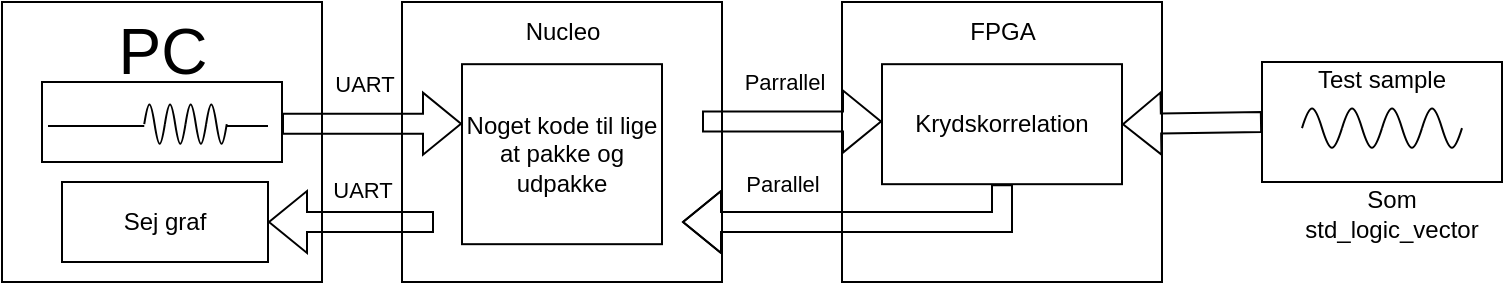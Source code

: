 <mxfile version="25.0.1" pages="3">
  <diagram name="Page-1" id="CdusI58mAxjN6f_pgZa9">
    <mxGraphModel dx="819" dy="538" grid="1" gridSize="10" guides="1" tooltips="1" connect="1" arrows="1" fold="1" page="1" pageScale="1" pageWidth="850" pageHeight="1100" math="0" shadow="0">
      <root>
        <mxCell id="0" />
        <mxCell id="1" parent="0" />
        <mxCell id="ZNtZd5RjxQq9t6S8rGK3-1" value="" style="rounded=0;whiteSpace=wrap;html=1;" vertex="1" parent="1">
          <mxGeometry x="360" y="140" width="160" height="140" as="geometry" />
        </mxCell>
        <mxCell id="ZNtZd5RjxQq9t6S8rGK3-2" value="" style="rounded=0;whiteSpace=wrap;html=1;" vertex="1" parent="1">
          <mxGeometry x="560" y="140" width="160" height="140" as="geometry" />
        </mxCell>
        <mxCell id="ZNtZd5RjxQq9t6S8rGK3-4" value="&lt;font style=&quot;font-size: 32px;&quot;&gt;PC&lt;/font&gt;" style="text;html=1;align=center;verticalAlign=middle;resizable=0;points=[];autosize=1;strokeColor=none;fillColor=none;" vertex="1" parent="1">
          <mxGeometry x="405" y="140" width="70" height="50" as="geometry" />
        </mxCell>
        <mxCell id="ZNtZd5RjxQq9t6S8rGK3-5" value="&lt;div&gt;Nucleo&lt;/div&gt;" style="text;html=1;align=center;verticalAlign=middle;resizable=0;points=[];autosize=1;strokeColor=none;fillColor=none;" vertex="1" parent="1">
          <mxGeometry x="610" y="140" width="60" height="30" as="geometry" />
        </mxCell>
        <mxCell id="ZNtZd5RjxQq9t6S8rGK3-7" value="" style="rounded=0;whiteSpace=wrap;html=1;" vertex="1" parent="1">
          <mxGeometry x="780" y="140" width="160" height="140" as="geometry" />
        </mxCell>
        <mxCell id="ZNtZd5RjxQq9t6S8rGK3-6" value="FPGA" style="text;html=1;align=center;verticalAlign=middle;resizable=0;points=[];autosize=1;strokeColor=none;fillColor=none;" vertex="1" parent="1">
          <mxGeometry x="830" y="140" width="60" height="30" as="geometry" />
        </mxCell>
        <mxCell id="ZNtZd5RjxQq9t6S8rGK3-8" value="&lt;div&gt;Test sample&lt;/div&gt;&lt;div&gt;&lt;br&gt;&lt;/div&gt;&lt;div&gt;&lt;br&gt;&lt;/div&gt;&lt;div&gt;&lt;br&gt;&lt;/div&gt;" style="rounded=0;whiteSpace=wrap;html=1;" vertex="1" parent="1">
          <mxGeometry x="990" y="170" width="120" height="60" as="geometry" />
        </mxCell>
        <mxCell id="ZNtZd5RjxQq9t6S8rGK3-14" value="" style="group" vertex="1" connectable="0" parent="1">
          <mxGeometry x="1010" y="190" width="80" height="26.18" as="geometry" />
        </mxCell>
        <mxCell id="ZNtZd5RjxQq9t6S8rGK3-9" value="" style="pointerEvents=1;verticalLabelPosition=bottom;shadow=0;dashed=0;align=center;html=1;verticalAlign=top;shape=mxgraph.electrical.waveforms.sine_wave;" vertex="1" parent="ZNtZd5RjxQq9t6S8rGK3-14">
          <mxGeometry width="20" height="26.18" as="geometry" />
        </mxCell>
        <mxCell id="ZNtZd5RjxQq9t6S8rGK3-11" value="" style="pointerEvents=1;verticalLabelPosition=bottom;shadow=0;dashed=0;align=center;html=1;verticalAlign=top;shape=mxgraph.electrical.waveforms.sine_wave;" vertex="1" parent="ZNtZd5RjxQq9t6S8rGK3-14">
          <mxGeometry x="20" width="20" height="26.18" as="geometry" />
        </mxCell>
        <mxCell id="ZNtZd5RjxQq9t6S8rGK3-12" value="" style="pointerEvents=1;verticalLabelPosition=bottom;shadow=0;dashed=0;align=center;html=1;verticalAlign=top;shape=mxgraph.electrical.waveforms.sine_wave;" vertex="1" parent="ZNtZd5RjxQq9t6S8rGK3-14">
          <mxGeometry x="40" width="20" height="26.18" as="geometry" />
        </mxCell>
        <mxCell id="ZNtZd5RjxQq9t6S8rGK3-13" value="" style="pointerEvents=1;verticalLabelPosition=bottom;shadow=0;dashed=0;align=center;html=1;verticalAlign=top;shape=mxgraph.electrical.waveforms.sine_wave;" vertex="1" parent="ZNtZd5RjxQq9t6S8rGK3-14">
          <mxGeometry x="60" width="20" height="26.18" as="geometry" />
        </mxCell>
        <mxCell id="ZNtZd5RjxQq9t6S8rGK3-15" value="" style="rounded=0;whiteSpace=wrap;html=1;" vertex="1" parent="1">
          <mxGeometry x="380" y="180" width="120" height="40" as="geometry" />
        </mxCell>
        <mxCell id="ZNtZd5RjxQq9t6S8rGK3-23" value="" style="group" vertex="1" connectable="0" parent="1">
          <mxGeometry x="383" y="188" width="110" height="26.18" as="geometry" />
        </mxCell>
        <mxCell id="ZNtZd5RjxQq9t6S8rGK3-16" value="" style="group" vertex="1" connectable="0" parent="ZNtZd5RjxQq9t6S8rGK3-23">
          <mxGeometry x="48.125" width="41.25" height="26.18" as="geometry" />
        </mxCell>
        <mxCell id="ZNtZd5RjxQq9t6S8rGK3-17" value="" style="pointerEvents=1;verticalLabelPosition=bottom;shadow=0;dashed=0;align=center;html=1;verticalAlign=top;shape=mxgraph.electrical.waveforms.sine_wave;" vertex="1" parent="ZNtZd5RjxQq9t6S8rGK3-16">
          <mxGeometry width="10.312" height="26.18" as="geometry" />
        </mxCell>
        <mxCell id="ZNtZd5RjxQq9t6S8rGK3-18" value="" style="pointerEvents=1;verticalLabelPosition=bottom;shadow=0;dashed=0;align=center;html=1;verticalAlign=top;shape=mxgraph.electrical.waveforms.sine_wave;" vertex="1" parent="ZNtZd5RjxQq9t6S8rGK3-16">
          <mxGeometry x="10.312" width="10.312" height="26.18" as="geometry" />
        </mxCell>
        <mxCell id="ZNtZd5RjxQq9t6S8rGK3-19" value="" style="pointerEvents=1;verticalLabelPosition=bottom;shadow=0;dashed=0;align=center;html=1;verticalAlign=top;shape=mxgraph.electrical.waveforms.sine_wave;" vertex="1" parent="ZNtZd5RjxQq9t6S8rGK3-16">
          <mxGeometry x="20.625" width="10.312" height="26.18" as="geometry" />
        </mxCell>
        <mxCell id="ZNtZd5RjxQq9t6S8rGK3-20" value="" style="pointerEvents=1;verticalLabelPosition=bottom;shadow=0;dashed=0;align=center;html=1;verticalAlign=top;shape=mxgraph.electrical.waveforms.sine_wave;" vertex="1" parent="ZNtZd5RjxQq9t6S8rGK3-16">
          <mxGeometry x="30.938" width="10.312" height="26.18" as="geometry" />
        </mxCell>
        <mxCell id="ZNtZd5RjxQq9t6S8rGK3-21" value="" style="endArrow=none;html=1;rounded=0;" edge="1" parent="ZNtZd5RjxQq9t6S8rGK3-23">
          <mxGeometry width="50" height="50" relative="1" as="geometry">
            <mxPoint y="14.0" as="sourcePoint" />
            <mxPoint x="48.125" y="14.0" as="targetPoint" />
          </mxGeometry>
        </mxCell>
        <mxCell id="ZNtZd5RjxQq9t6S8rGK3-22" value="" style="endArrow=none;html=1;rounded=0;" edge="1" parent="ZNtZd5RjxQq9t6S8rGK3-23">
          <mxGeometry width="50" height="50" relative="1" as="geometry">
            <mxPoint x="89.375" y="14.0" as="sourcePoint" />
            <mxPoint x="110" y="14.0" as="targetPoint" />
          </mxGeometry>
        </mxCell>
        <mxCell id="ZNtZd5RjxQq9t6S8rGK3-24" value="" style="shape=flexArrow;endArrow=classic;html=1;rounded=0;" edge="1" parent="1">
          <mxGeometry width="50" height="50" relative="1" as="geometry">
            <mxPoint x="500" y="200.85" as="sourcePoint" />
            <mxPoint x="590" y="200.85" as="targetPoint" />
          </mxGeometry>
        </mxCell>
        <mxCell id="ZNtZd5RjxQq9t6S8rGK3-26" value="UART" style="edgeLabel;html=1;align=center;verticalAlign=middle;resizable=0;points=[];" vertex="1" connectable="0" parent="ZNtZd5RjxQq9t6S8rGK3-24">
          <mxGeometry x="-0.305" y="2" relative="1" as="geometry">
            <mxPoint x="9" y="-18" as="offset" />
          </mxGeometry>
        </mxCell>
        <mxCell id="ZNtZd5RjxQq9t6S8rGK3-27" value="" style="shape=flexArrow;endArrow=classic;html=1;rounded=0;" edge="1" parent="1">
          <mxGeometry width="50" height="50" relative="1" as="geometry">
            <mxPoint x="710" y="199.76" as="sourcePoint" />
            <mxPoint x="800" y="199.76" as="targetPoint" />
          </mxGeometry>
        </mxCell>
        <mxCell id="ZNtZd5RjxQq9t6S8rGK3-28" value="Parrallel" style="edgeLabel;html=1;align=center;verticalAlign=middle;resizable=0;points=[];" vertex="1" connectable="0" parent="ZNtZd5RjxQq9t6S8rGK3-27">
          <mxGeometry x="-0.305" y="2" relative="1" as="geometry">
            <mxPoint x="9" y="-18" as="offset" />
          </mxGeometry>
        </mxCell>
        <mxCell id="ZNtZd5RjxQq9t6S8rGK3-29" value="Krydskorrelation" style="rounded=0;whiteSpace=wrap;html=1;" vertex="1" parent="1">
          <mxGeometry x="800" y="171.09" width="120" height="60" as="geometry" />
        </mxCell>
        <mxCell id="ZNtZd5RjxQq9t6S8rGK3-30" value="" style="shape=flexArrow;endArrow=classic;html=1;rounded=0;" edge="1" parent="1">
          <mxGeometry width="50" height="50" relative="1" as="geometry">
            <mxPoint x="576" y="250" as="sourcePoint" />
            <mxPoint x="493" y="250" as="targetPoint" />
          </mxGeometry>
        </mxCell>
        <mxCell id="ZNtZd5RjxQq9t6S8rGK3-31" value="UART" style="edgeLabel;html=1;align=center;verticalAlign=middle;resizable=0;points=[];" vertex="1" connectable="0" parent="ZNtZd5RjxQq9t6S8rGK3-30">
          <mxGeometry x="-0.305" y="2" relative="1" as="geometry">
            <mxPoint x="-7" y="-18" as="offset" />
          </mxGeometry>
        </mxCell>
        <mxCell id="ZNtZd5RjxQq9t6S8rGK3-32" value="" style="shape=flexArrow;endArrow=classic;html=1;rounded=0;exitX=0.5;exitY=1;exitDx=0;exitDy=0;" edge="1" parent="1" source="ZNtZd5RjxQq9t6S8rGK3-29">
          <mxGeometry width="50" height="50" relative="1" as="geometry">
            <mxPoint x="783" y="250" as="sourcePoint" />
            <mxPoint x="700" y="250" as="targetPoint" />
            <Array as="points">
              <mxPoint x="860" y="250" />
            </Array>
          </mxGeometry>
        </mxCell>
        <mxCell id="ZNtZd5RjxQq9t6S8rGK3-33" value="Parallel" style="edgeLabel;html=1;align=center;verticalAlign=middle;resizable=0;points=[];" vertex="1" connectable="0" parent="ZNtZd5RjxQq9t6S8rGK3-32">
          <mxGeometry x="-0.305" y="2" relative="1" as="geometry">
            <mxPoint x="-67" y="-21" as="offset" />
          </mxGeometry>
        </mxCell>
        <mxCell id="ZNtZd5RjxQq9t6S8rGK3-34" value="Noget kode til lige at pakke og udpakke" style="rounded=0;whiteSpace=wrap;html=1;" vertex="1" parent="1">
          <mxGeometry x="590" y="171.09" width="100" height="90" as="geometry" />
        </mxCell>
        <mxCell id="ZNtZd5RjxQq9t6S8rGK3-35" value="Som std_logic_vector" style="text;html=1;align=center;verticalAlign=middle;whiteSpace=wrap;rounded=0;" vertex="1" parent="1">
          <mxGeometry x="1010" y="231.09" width="90" height="30" as="geometry" />
        </mxCell>
        <mxCell id="ZNtZd5RjxQq9t6S8rGK3-36" value="" style="shape=flexArrow;endArrow=classic;html=1;rounded=0;exitX=0;exitY=0.5;exitDx=0;exitDy=0;entryX=1;entryY=0.5;entryDx=0;entryDy=0;" edge="1" parent="1" source="ZNtZd5RjxQq9t6S8rGK3-8" target="ZNtZd5RjxQq9t6S8rGK3-29">
          <mxGeometry width="50" height="50" relative="1" as="geometry">
            <mxPoint x="830" y="260" as="sourcePoint" />
            <mxPoint x="880" y="210" as="targetPoint" />
          </mxGeometry>
        </mxCell>
        <mxCell id="ZNtZd5RjxQq9t6S8rGK3-37" value="Sej graf" style="rounded=0;whiteSpace=wrap;html=1;" vertex="1" parent="1">
          <mxGeometry x="390" y="230" width="103" height="40" as="geometry" />
        </mxCell>
      </root>
    </mxGraphModel>
  </diagram>
  <diagram id="DDHXXschYztLQ74YpJTQ" name="Side-2">
    <mxGraphModel dx="1595" dy="843" grid="1" gridSize="10" guides="1" tooltips="1" connect="1" arrows="1" fold="1" page="1" pageScale="1" pageWidth="827" pageHeight="1169" math="1" shadow="0">
      <root>
        <mxCell id="0" />
        <mxCell id="1" parent="0" />
        <mxCell id="33DunCwNwJLF14FO--hP-21" style="edgeStyle=orthogonalEdgeStyle;rounded=0;orthogonalLoop=1;jettySize=auto;html=1;entryX=0;entryY=0.5;entryDx=0;entryDy=0;fontFamily=Computer modern;fontSource=https%3A%2F%2Fcdn.jsdelivr.net%2Fgh%2Fvsalvino%2Fcomputer-modern%40main%2Ffonts%2Ftypewriter.css;" edge="1" parent="1" source="33DunCwNwJLF14FO--hP-2" target="33DunCwNwJLF14FO--hP-8">
          <mxGeometry relative="1" as="geometry" />
        </mxCell>
        <mxCell id="33DunCwNwJLF14FO--hP-2" value="&lt;div&gt;Satellite&lt;/div&gt;&lt;div&gt;&lt;br&gt;&lt;/div&gt;&lt;div&gt;&lt;br&gt;&lt;/div&gt;" style="rounded=0;whiteSpace=wrap;html=1;fontFamily=Computer modern;fontSource=https%3A%2F%2Fcdn.jsdelivr.net%2Fgh%2Fvsalvino%2Fcomputer-modern%40main%2Ffonts%2Ftypewriter.css;" vertex="1" parent="1">
          <mxGeometry x="40" y="180" width="80" height="80" as="geometry" />
        </mxCell>
        <mxCell id="33DunCwNwJLF14FO--hP-3" value="&lt;div&gt;Atmega328p&lt;/div&gt;&lt;div&gt;Co-processor&lt;br&gt;&lt;/div&gt;" style="rounded=0;whiteSpace=wrap;html=1;fontFamily=Computer modern;fontSource=https%3A%2F%2Fcdn.jsdelivr.net%2Fgh%2Fvsalvino%2Fcomputer-modern%40main%2Ffonts%2Ftypewriter.css;" vertex="1" parent="1">
          <mxGeometry x="520" y="178.52" width="80" height="80" as="geometry" />
        </mxCell>
        <mxCell id="33DunCwNwJLF14FO--hP-5" value="" style="endArrow=classic;html=1;rounded=0;fontFamily=Computer modern;fontSource=https%3A%2F%2Fcdn.jsdelivr.net%2Fgh%2Fvsalvino%2Fcomputer-modern%40main%2Ffonts%2Ftypewriter.css;" edge="1" parent="1">
          <mxGeometry width="50" height="50" relative="1" as="geometry">
            <mxPoint x="600" y="238.28" as="sourcePoint" />
            <mxPoint x="670" y="238.28" as="targetPoint" />
          </mxGeometry>
        </mxCell>
        <mxCell id="33DunCwNwJLF14FO--hP-7" style="edgeStyle=orthogonalEdgeStyle;rounded=0;orthogonalLoop=1;jettySize=auto;html=1;entryX=0;entryY=0.5;entryDx=0;entryDy=0;fontFamily=Computer modern;fontSource=https%3A%2F%2Fcdn.jsdelivr.net%2Fgh%2Fvsalvino%2Fcomputer-modern%40main%2Ffonts%2Ftypewriter.css;" edge="1" parent="1" source="33DunCwNwJLF14FO--hP-6" target="33DunCwNwJLF14FO--hP-3">
          <mxGeometry relative="1" as="geometry" />
        </mxCell>
        <mxCell id="33DunCwNwJLF14FO--hP-6" value="&lt;div&gt;Recieving&lt;/div&gt;&lt;div&gt;RF-module&lt;br&gt;&lt;/div&gt;" style="rounded=0;whiteSpace=wrap;html=1;fontFamily=Computer modern;fontSource=https%3A%2F%2Fcdn.jsdelivr.net%2Fgh%2Fvsalvino%2Fcomputer-modern%40main%2Ffonts%2Ftypewriter.css;" vertex="1" parent="1">
          <mxGeometry x="400" y="178.52" width="90" height="80" as="geometry" />
        </mxCell>
        <mxCell id="33DunCwNwJLF14FO--hP-8" value="&lt;div&gt;Transmitting&lt;/div&gt;&lt;div&gt;RF-module&lt;br&gt;&lt;/div&gt;" style="rounded=0;whiteSpace=wrap;html=1;fontFamily=Computer modern;fontSource=https%3A%2F%2Fcdn.jsdelivr.net%2Fgh%2Fvsalvino%2Fcomputer-modern%40main%2Ffonts%2Ftypewriter.css;" vertex="1" parent="1">
          <mxGeometry x="160" y="180" width="80" height="80" as="geometry" />
        </mxCell>
        <mxCell id="33DunCwNwJLF14FO--hP-10" value="" style="endArrow=none;dashed=1;html=1;rounded=0;fontFamily=Computer modern;fontSource=https%3A%2F%2Fcdn.jsdelivr.net%2Fgh%2Fvsalvino%2Fcomputer-modern%40main%2Ffonts%2Ftypewriter.css;" edge="1" parent="1">
          <mxGeometry width="50" height="50" relative="1" as="geometry">
            <mxPoint x="380" y="278.52" as="sourcePoint" />
            <mxPoint x="380" y="158.52" as="targetPoint" />
          </mxGeometry>
        </mxCell>
        <mxCell id="33DunCwNwJLF14FO--hP-11" value="" style="endArrow=none;dashed=1;html=1;rounded=0;fontFamily=Computer modern;fontSource=https%3A%2F%2Fcdn.jsdelivr.net%2Fgh%2Fvsalvino%2Fcomputer-modern%40main%2Ffonts%2Ftypewriter.css;" edge="1" parent="1">
          <mxGeometry width="50" height="50" relative="1" as="geometry">
            <mxPoint x="380" y="278.52" as="sourcePoint" />
            <mxPoint x="680" y="278.52" as="targetPoint" />
          </mxGeometry>
        </mxCell>
        <mxCell id="33DunCwNwJLF14FO--hP-12" value="" style="endArrow=none;dashed=1;html=1;rounded=0;fontFamily=Computer modern;fontSource=https%3A%2F%2Fcdn.jsdelivr.net%2Fgh%2Fvsalvino%2Fcomputer-modern%40main%2Ffonts%2Ftypewriter.css;" edge="1" parent="1">
          <mxGeometry width="50" height="50" relative="1" as="geometry">
            <mxPoint x="380" y="158.52" as="sourcePoint" />
            <mxPoint x="680" y="158.52" as="targetPoint" />
          </mxGeometry>
        </mxCell>
        <mxCell id="33DunCwNwJLF14FO--hP-13" value="" style="verticalLabelPosition=bottom;shadow=0;dashed=0;align=center;html=1;verticalAlign=top;shape=mxgraph.electrical.radio.aerial_-_antenna_1;fontFamily=Computer modern;fontSource=https%3A%2F%2Fcdn.jsdelivr.net%2Fgh%2Fvsalvino%2Fcomputer-modern%40main%2Ffonts%2Ftypewriter.css;" vertex="1" parent="1">
          <mxGeometry x="250" y="160" width="40" height="59" as="geometry" />
        </mxCell>
        <mxCell id="33DunCwNwJLF14FO--hP-14" style="edgeStyle=orthogonalEdgeStyle;rounded=0;orthogonalLoop=1;jettySize=auto;html=1;entryX=0.5;entryY=1;entryDx=0;entryDy=0;entryPerimeter=0;endArrow=none;endFill=0;fontFamily=Computer modern;fontSource=https%3A%2F%2Fcdn.jsdelivr.net%2Fgh%2Fvsalvino%2Fcomputer-modern%40main%2Ffonts%2Ftypewriter.css;" edge="1" parent="1" source="33DunCwNwJLF14FO--hP-8" target="33DunCwNwJLF14FO--hP-13">
          <mxGeometry relative="1" as="geometry">
            <Array as="points">
              <mxPoint x="270" y="220" />
            </Array>
          </mxGeometry>
        </mxCell>
        <mxCell id="33DunCwNwJLF14FO--hP-15" style="edgeStyle=orthogonalEdgeStyle;rounded=0;orthogonalLoop=1;jettySize=auto;html=1;entryX=0.5;entryY=1;entryDx=0;entryDy=0;entryPerimeter=0;endArrow=none;endFill=0;exitX=0.5;exitY=1;exitDx=0;exitDy=0;exitPerimeter=0;fontFamily=Computer modern;fontSource=https%3A%2F%2Fcdn.jsdelivr.net%2Fgh%2Fvsalvino%2Fcomputer-modern%40main%2Ffonts%2Ftypewriter.css;" edge="1" parent="1" source="33DunCwNwJLF14FO--hP-16">
          <mxGeometry relative="1" as="geometry">
            <mxPoint x="370" y="218.52" as="sourcePoint" />
            <mxPoint x="400" y="217.52" as="targetPoint" />
            <Array as="points">
              <mxPoint x="400" y="218.52" />
            </Array>
          </mxGeometry>
        </mxCell>
        <mxCell id="33DunCwNwJLF14FO--hP-16" value="" style="verticalLabelPosition=bottom;shadow=0;dashed=0;align=center;html=1;verticalAlign=top;shape=mxgraph.electrical.radio.aerial_-_antenna_1;fontFamily=Computer modern;fontSource=https%3A%2F%2Fcdn.jsdelivr.net%2Fgh%2Fvsalvino%2Fcomputer-modern%40main%2Ffonts%2Ftypewriter.css;" vertex="1" parent="1">
          <mxGeometry x="320" y="158.52" width="40" height="59" as="geometry" />
        </mxCell>
        <mxCell id="33DunCwNwJLF14FO--hP-19" value="$$\mu C$$" style="text;html=1;align=center;verticalAlign=middle;whiteSpace=wrap;rounded=0;fontFamily=Computer modern;fontSource=https%3A%2F%2Fcdn.jsdelivr.net%2Fgh%2Fvsalvino%2Fcomputer-modern%40main%2Ffonts%2Ftypewriter.css;" vertex="1" parent="1">
          <mxGeometry x="50" y="205" width="60" height="30" as="geometry" />
        </mxCell>
        <mxCell id="33DunCwNwJLF14FO--hP-25" style="edgeStyle=orthogonalEdgeStyle;rounded=0;orthogonalLoop=1;jettySize=auto;html=1;entryX=0;entryY=0.5;entryDx=0;entryDy=0;exitX=0.5;exitY=1;exitDx=0;exitDy=0;fontFamily=Computer modern;fontSource=https%3A%2F%2Fcdn.jsdelivr.net%2Fgh%2Fvsalvino%2Fcomputer-modern%40main%2Ffonts%2Ftypewriter.css;" edge="1" parent="1" source="33DunCwNwJLF14FO--hP-2" target="33DunCwNwJLF14FO--hP-24">
          <mxGeometry relative="1" as="geometry">
            <mxPoint x="110" y="319.5" as="sourcePoint" />
          </mxGeometry>
        </mxCell>
        <mxCell id="33DunCwNwJLF14FO--hP-24" value="&lt;div&gt;&lt;br&gt;&lt;/div&gt;&lt;div&gt;&lt;br&gt;&lt;/div&gt;&lt;div&gt;&lt;br&gt;&lt;/div&gt;&lt;div&gt;Driver &amp;amp; Transducer&lt;/div&gt;" style="rounded=0;whiteSpace=wrap;html=1;fontFamily=Computer modern;fontSource=https%3A%2F%2Fcdn.jsdelivr.net%2Fgh%2Fvsalvino%2Fcomputer-modern%40main%2Ffonts%2Ftypewriter.css;" vertex="1" parent="1">
          <mxGeometry x="160" y="279" width="80" height="81" as="geometry" />
        </mxCell>
        <mxCell id="33DunCwNwJLF14FO--hP-26" value="Start signal" style="text;html=1;align=center;verticalAlign=middle;whiteSpace=wrap;rounded=0;fontFamily=Computer modern;fontSource=https%3A%2F%2Fcdn.jsdelivr.net%2Fgh%2Fvsalvino%2Fcomputer-modern%40main%2Ffonts%2Ftypewriter.css;" vertex="1" parent="1">
          <mxGeometry x="600" y="200" width="70" height="38.52" as="geometry" />
        </mxCell>
        <mxCell id="33DunCwNwJLF14FO--hP-33" style="rounded=0;orthogonalLoop=1;jettySize=auto;html=1;exitX=0.5;exitY=1;exitDx=0;exitDy=0;fontFamily=Computer modern;fontSource=https%3A%2F%2Fcdn.jsdelivr.net%2Fgh%2Fvsalvino%2Fcomputer-modern%40main%2Ffonts%2Ftypewriter.css;endArrow=diamondThin;endFill=0;" edge="1" parent="1" source="33DunCwNwJLF14FO--hP-37">
          <mxGeometry relative="1" as="geometry">
            <mxPoint x="110" y="320" as="targetPoint" />
            <mxPoint x="270" y="400" as="sourcePoint" />
            <Array as="points">
              <mxPoint x="430" y="380" />
              <mxPoint x="110" y="380" />
            </Array>
          </mxGeometry>
        </mxCell>
        <mxCell id="33DunCwNwJLF14FO--hP-34" style="edgeStyle=orthogonalEdgeStyle;rounded=0;orthogonalLoop=1;jettySize=auto;html=1;entryX=0.5;entryY=1;entryDx=0;entryDy=0;fontFamily=Computer modern;fontSource=https%3A%2F%2Fcdn.jsdelivr.net%2Fgh%2Fvsalvino%2Fcomputer-modern%40main%2Ffonts%2Ftypewriter.css;endArrow=diamondThin;endFill=0;exitX=0.5;exitY=1;exitDx=0;exitDy=0;" edge="1" parent="1" source="33DunCwNwJLF14FO--hP-38" target="33DunCwNwJLF14FO--hP-26">
          <mxGeometry relative="1" as="geometry">
            <Array as="points">
              <mxPoint x="490" y="380" />
              <mxPoint x="635" y="380" />
            </Array>
          </mxGeometry>
        </mxCell>
        <mxCell id="33DunCwNwJLF14FO--hP-27" value="&lt;div&gt;Oscilloscope&lt;/div&gt;&lt;div&gt;&lt;br&gt;&lt;/div&gt;&lt;div&gt;&lt;br&gt;&lt;/div&gt;" style="rounded=0;whiteSpace=wrap;html=1;fontFamily=Computer modern;fontSource=https%3A%2F%2Fcdn.jsdelivr.net%2Fgh%2Fvsalvino%2Fcomputer-modern%40main%2Ffonts%2Ftypewriter.css;" vertex="1" parent="1">
          <mxGeometry x="400" y="320" width="120" height="50" as="geometry" />
        </mxCell>
        <mxCell id="33DunCwNwJLF14FO--hP-28" value="" style="group;fontFamily=Computer modern;fontSource=https%3A%2F%2Fcdn.jsdelivr.net%2Fgh%2Fvsalvino%2Fcomputer-modern%40main%2Ffonts%2Ftypewriter.css;" vertex="1" connectable="0" parent="1">
          <mxGeometry x="180.005" y="290" width="37.5" height="30" as="geometry" />
        </mxCell>
        <mxCell id="33DunCwNwJLF14FO--hP-29" value="" style="endArrow=none;html=1;rounded=0;fontFamily=Computer modern;fontSource=https%3A%2F%2Fcdn.jsdelivr.net%2Fgh%2Fvsalvino%2Fcomputer-modern%40main%2Ffonts%2Ftypewriter.css;" edge="1" parent="33DunCwNwJLF14FO--hP-28">
          <mxGeometry width="50" height="50" relative="1" as="geometry">
            <mxPoint y="7.395" as="sourcePoint" />
            <mxPoint x="15" y="7.395" as="targetPoint" />
          </mxGeometry>
        </mxCell>
        <mxCell id="33DunCwNwJLF14FO--hP-30" value="" style="endArrow=none;html=1;rounded=0;fontFamily=Computer modern;fontSource=https%3A%2F%2Fcdn.jsdelivr.net%2Fgh%2Fvsalvino%2Fcomputer-modern%40main%2Ffonts%2Ftypewriter.css;" edge="1" parent="33DunCwNwJLF14FO--hP-28">
          <mxGeometry width="50" height="50" relative="1" as="geometry">
            <mxPoint y="22.395" as="sourcePoint" />
            <mxPoint x="15" y="22.395" as="targetPoint" />
          </mxGeometry>
        </mxCell>
        <mxCell id="33DunCwNwJLF14FO--hP-31" value="" style="shape=cylinder3;whiteSpace=wrap;html=1;boundedLbl=1;backgroundOutline=1;size=4.724;rotation=90;fontFamily=Computer modern;fontSource=https%3A%2F%2Fcdn.jsdelivr.net%2Fgh%2Fvsalvino%2Fcomputer-modern%40main%2Ffonts%2Ftypewriter.css;" vertex="1" parent="33DunCwNwJLF14FO--hP-28">
          <mxGeometry x="3.75" width="30" height="30" as="geometry" />
        </mxCell>
        <mxCell id="33DunCwNwJLF14FO--hP-36" value="FPGA" style="rounded=0;whiteSpace=wrap;html=1;fontFamily=Computer modern;fontSource=https%3A%2F%2Fcdn.jsdelivr.net%2Fgh%2Fvsalvino%2Fcomputer-modern%40main%2Ffonts%2Ftypewriter.css;" vertex="1" parent="1">
          <mxGeometry x="670" y="180" width="80" height="80" as="geometry" />
        </mxCell>
        <mxCell id="33DunCwNwJLF14FO--hP-37" value="CH1" style="text;html=1;align=center;verticalAlign=middle;whiteSpace=wrap;rounded=0;fontFamily=Computer modern;fontSource=https%3A%2F%2Fcdn.jsdelivr.net%2Fgh%2Fvsalvino%2Fcomputer-modern%40main%2Ffonts%2Ftypewriter.css;" vertex="1" parent="1">
          <mxGeometry x="410" y="340" width="40" height="30" as="geometry" />
        </mxCell>
        <mxCell id="33DunCwNwJLF14FO--hP-38" value="CH2" style="text;html=1;align=center;verticalAlign=middle;whiteSpace=wrap;rounded=0;fontFamily=Computer modern;fontSource=https%3A%2F%2Fcdn.jsdelivr.net%2Fgh%2Fvsalvino%2Fcomputer-modern%40main%2Ffonts%2Ftypewriter.css;" vertex="1" parent="1">
          <mxGeometry x="470" y="340" width="40" height="30" as="geometry" />
        </mxCell>
      </root>
    </mxGraphModel>
  </diagram>
  <diagram id="BERaqODM1mQ7kb_GUH7p" name="Page-3">
    <mxGraphModel dx="1866" dy="649" grid="1" gridSize="10" guides="1" tooltips="1" connect="1" arrows="1" fold="1" page="1" pageScale="1" pageWidth="850" pageHeight="1100" math="1" shadow="0">
      <root>
        <mxCell id="0" />
        <mxCell id="1" parent="0" />
        <mxCell id="Ze43Xxg727eAkE6dp7h--1" style="edgeStyle=orthogonalEdgeStyle;rounded=0;orthogonalLoop=1;jettySize=auto;html=1;entryX=0;entryY=0.5;entryDx=0;entryDy=0;fontFamily=computer modern;fontSource=https%3A%2F%2Fwww.1001fonts.com%2Fdownload%2Ffont%2Fcmu.classical-serif-italic.ttf;" edge="1" parent="1" source="Ze43Xxg727eAkE6dp7h--2" target="Ze43Xxg727eAkE6dp7h--7">
          <mxGeometry relative="1" as="geometry" />
        </mxCell>
        <mxCell id="Ze43Xxg727eAkE6dp7h--2" value="&lt;div&gt;Satellite&lt;/div&gt;&lt;div&gt;&lt;br&gt;&lt;/div&gt;&lt;div&gt;&lt;br&gt;&lt;/div&gt;" style="rounded=0;whiteSpace=wrap;html=1;fontFamily=computer modern;fontSource=https%3A%2F%2Fwww.1001fonts.com%2Fdownload%2Ffont%2Fcmu.classical-serif-italic.ttf;" vertex="1" parent="1">
          <mxGeometry y="185" width="80" height="80" as="geometry" />
        </mxCell>
        <mxCell id="Ze43Xxg727eAkE6dp7h--3" value="&lt;div&gt;Atmega328p&lt;/div&gt;&lt;div&gt;Co-processor&lt;br&gt;&lt;/div&gt;" style="rounded=0;whiteSpace=wrap;html=1;fontFamily=computer modern;fontSource=https%3A%2F%2Fwww.1001fonts.com%2Fdownload%2Ffont%2Fcmu.classical-serif-italic.ttf;" vertex="1" parent="1">
          <mxGeometry x="510" y="178.52" width="90" height="131.48" as="geometry" />
        </mxCell>
        <mxCell id="Ze43Xxg727eAkE6dp7h--4" value="" style="endArrow=classic;html=1;rounded=0;fontFamily=computer modern;fontSource=https%3A%2F%2Fwww.1001fonts.com%2Fdownload%2Ffont%2Fcmu.classical-serif-italic.ttf;" edge="1" parent="1">
          <mxGeometry width="50" height="50" relative="1" as="geometry">
            <mxPoint x="600" y="238.28" as="sourcePoint" />
            <mxPoint x="670" y="238.28" as="targetPoint" />
          </mxGeometry>
        </mxCell>
        <mxCell id="Ze43Xxg727eAkE6dp7h--5" style="edgeStyle=orthogonalEdgeStyle;rounded=0;orthogonalLoop=1;jettySize=auto;html=1;fontFamily=computer modern;fontSource=https%3A%2F%2Fwww.1001fonts.com%2Fdownload%2Ffont%2Fcmu.classical-serif-italic.ttf;entryX=0;entryY=0.315;entryDx=0;entryDy=0;entryPerimeter=0;exitX=1;exitY=0.518;exitDx=0;exitDy=0;exitPerimeter=0;" edge="1" parent="1" source="Ze43Xxg727eAkE6dp7h--6" target="Ze43Xxg727eAkE6dp7h--3">
          <mxGeometry relative="1" as="geometry">
            <mxPoint x="510" y="220" as="targetPoint" />
          </mxGeometry>
        </mxCell>
        <mxCell id="Ze43Xxg727eAkE6dp7h--6" value="&lt;div&gt;Recieving&lt;/div&gt;&lt;div&gt;RF-module&lt;br&gt;&lt;/div&gt;" style="rounded=0;whiteSpace=wrap;html=1;fontFamily=computer modern;fontSource=https%3A%2F%2Fwww.1001fonts.com%2Fdownload%2Ffont%2Fcmu.classical-serif-italic.ttf;" vertex="1" parent="1">
          <mxGeometry x="400" y="178.52" width="80" height="80" as="geometry" />
        </mxCell>
        <mxCell id="Ze43Xxg727eAkE6dp7h--7" value="&lt;div&gt;Transmitting&lt;/div&gt;&lt;div&gt;RF-module&lt;br&gt;&lt;/div&gt;" style="rounded=0;whiteSpace=wrap;html=1;fontFamily=computer modern;fontSource=https%3A%2F%2Fwww.1001fonts.com%2Fdownload%2Ffont%2Fcmu.classical-serif-italic.ttf;" vertex="1" parent="1">
          <mxGeometry x="120" y="185" width="80" height="80" as="geometry" />
        </mxCell>
        <mxCell id="Ze43Xxg727eAkE6dp7h--8" value="" style="endArrow=none;dashed=1;html=1;rounded=0;fontFamily=computer modern;fontSource=https%3A%2F%2Fwww.1001fonts.com%2Fdownload%2Ffont%2Fcmu.classical-serif-italic.ttf;" edge="1" parent="1">
          <mxGeometry width="50" height="50" relative="1" as="geometry">
            <mxPoint x="380" y="380" as="sourcePoint" />
            <mxPoint x="380" y="158.52" as="targetPoint" />
          </mxGeometry>
        </mxCell>
        <mxCell id="Ze43Xxg727eAkE6dp7h--9" value="" style="endArrow=none;dashed=1;html=1;rounded=0;fontFamily=computer modern;fontSource=https%3A%2F%2Fwww.1001fonts.com%2Fdownload%2Ffont%2Fcmu.classical-serif-italic.ttf;" edge="1" parent="1">
          <mxGeometry width="50" height="50" relative="1" as="geometry">
            <mxPoint x="380" y="380" as="sourcePoint" />
            <mxPoint x="760" y="380" as="targetPoint" />
          </mxGeometry>
        </mxCell>
        <mxCell id="Ze43Xxg727eAkE6dp7h--10" value="" style="endArrow=none;dashed=1;html=1;rounded=0;fontFamily=computer modern;fontSource=https%3A%2F%2Fwww.1001fonts.com%2Fdownload%2Ffont%2Fcmu.classical-serif-italic.ttf;" edge="1" parent="1">
          <mxGeometry width="50" height="50" relative="1" as="geometry">
            <mxPoint x="380" y="158.52" as="sourcePoint" />
            <mxPoint x="760" y="159" as="targetPoint" />
          </mxGeometry>
        </mxCell>
        <mxCell id="Ze43Xxg727eAkE6dp7h--11" value="" style="verticalLabelPosition=bottom;shadow=0;dashed=0;align=center;html=1;verticalAlign=top;shape=mxgraph.electrical.radio.aerial_-_antenna_1;fontFamily=computer modern;fontSource=https%3A%2F%2Fwww.1001fonts.com%2Fdownload%2Ffont%2Fcmu.classical-serif-italic.ttf;" vertex="1" parent="1">
          <mxGeometry x="250" y="160" width="40" height="59" as="geometry" />
        </mxCell>
        <mxCell id="Ze43Xxg727eAkE6dp7h--12" style="edgeStyle=orthogonalEdgeStyle;rounded=0;orthogonalLoop=1;jettySize=auto;html=1;entryX=0.5;entryY=1;entryDx=0;entryDy=0;entryPerimeter=0;endArrow=none;endFill=0;fontFamily=computer modern;fontSource=https%3A%2F%2Fwww.1001fonts.com%2Fdownload%2Ffont%2Fcmu.classical-serif-italic.ttf;" edge="1" parent="1" source="Ze43Xxg727eAkE6dp7h--7" target="Ze43Xxg727eAkE6dp7h--11">
          <mxGeometry relative="1" as="geometry">
            <Array as="points">
              <mxPoint x="270" y="220" />
            </Array>
          </mxGeometry>
        </mxCell>
        <mxCell id="Ze43Xxg727eAkE6dp7h--13" style="edgeStyle=orthogonalEdgeStyle;rounded=0;orthogonalLoop=1;jettySize=auto;html=1;entryX=0.5;entryY=1;entryDx=0;entryDy=0;entryPerimeter=0;endArrow=none;endFill=0;exitX=0.5;exitY=1;exitDx=0;exitDy=0;exitPerimeter=0;fontFamily=computer modern;fontSource=https%3A%2F%2Fwww.1001fonts.com%2Fdownload%2Ffont%2Fcmu.classical-serif-italic.ttf;" edge="1" parent="1" source="Ze43Xxg727eAkE6dp7h--14">
          <mxGeometry relative="1" as="geometry">
            <mxPoint x="370" y="218.52" as="sourcePoint" />
            <mxPoint x="400" y="217.52" as="targetPoint" />
            <Array as="points">
              <mxPoint x="400" y="218.52" />
            </Array>
          </mxGeometry>
        </mxCell>
        <mxCell id="Ze43Xxg727eAkE6dp7h--14" value="" style="verticalLabelPosition=bottom;shadow=0;dashed=0;align=center;html=1;verticalAlign=top;shape=mxgraph.electrical.radio.aerial_-_antenna_1;fontFamily=computer modern;fontSource=https%3A%2F%2Fwww.1001fonts.com%2Fdownload%2Ffont%2Fcmu.classical-serif-italic.ttf;" vertex="1" parent="1">
          <mxGeometry x="320" y="158.52" width="40" height="59" as="geometry" />
        </mxCell>
        <mxCell id="Ze43Xxg727eAkE6dp7h--15" value="$$\mu C$$" style="text;html=1;align=center;verticalAlign=middle;whiteSpace=wrap;rounded=0;fontFamily=computer modern;fontSource=https%3A%2F%2Fwww.1001fonts.com%2Fdownload%2Ffont%2Fcmu.classical-serif-italic.ttf;" vertex="1" parent="1">
          <mxGeometry x="10" y="210" width="60" height="30" as="geometry" />
        </mxCell>
        <mxCell id="Ze43Xxg727eAkE6dp7h--16" style="edgeStyle=orthogonalEdgeStyle;rounded=0;orthogonalLoop=1;jettySize=auto;html=1;entryX=0;entryY=0.5;entryDx=0;entryDy=0;exitX=0.5;exitY=1;exitDx=0;exitDy=0;fontFamily=computer modern;fontSource=https%3A%2F%2Fwww.1001fonts.com%2Fdownload%2Ffont%2Fcmu.classical-serif-italic.ttf;" edge="1" parent="1" source="Ze43Xxg727eAkE6dp7h--2" target="Ze43Xxg727eAkE6dp7h--17">
          <mxGeometry relative="1" as="geometry">
            <mxPoint x="70" y="324.5" as="sourcePoint" />
          </mxGeometry>
        </mxCell>
        <mxCell id="Ze43Xxg727eAkE6dp7h--17" value="&lt;div&gt;&lt;br&gt;&lt;/div&gt;&lt;div&gt;&lt;br&gt;&lt;/div&gt;&lt;div&gt;&lt;br&gt;&lt;/div&gt;&lt;div&gt;Driver &amp;amp; Transducer&lt;/div&gt;" style="rounded=0;whiteSpace=wrap;html=1;fontFamily=computer modern;fontSource=https%3A%2F%2Fwww.1001fonts.com%2Fdownload%2Ffont%2Fcmu.classical-serif-italic.ttf;" vertex="1" parent="1">
          <mxGeometry x="120" y="284" width="80" height="81" as="geometry" />
        </mxCell>
        <mxCell id="Ze43Xxg727eAkE6dp7h--18" value="Start signal" style="text;html=1;align=center;verticalAlign=middle;whiteSpace=wrap;rounded=0;fontFamily=computer modern;fontSource=https%3A%2F%2Fwww.1001fonts.com%2Fdownload%2Ffont%2Fcmu.classical-serif-italic.ttf;" vertex="1" parent="1">
          <mxGeometry x="600" y="200" width="70" height="38.52" as="geometry" />
        </mxCell>
        <mxCell id="Ze43Xxg727eAkE6dp7h--22" value="" style="group;fontFamily=computer modern;fontSource=https%3A%2F%2Fwww.1001fonts.com%2Fdownload%2Ffont%2Fcmu.classical-serif-italic.ttf;" vertex="1" connectable="0" parent="1">
          <mxGeometry x="140.005" y="295" width="37.5" height="30" as="geometry" />
        </mxCell>
        <mxCell id="Ze43Xxg727eAkE6dp7h--23" value="" style="endArrow=none;html=1;rounded=0;fontFamily=computer modern;fontSource=https%3A%2F%2Fwww.1001fonts.com%2Fdownload%2Ffont%2Fcmu.classical-serif-italic.ttf;" edge="1" parent="Ze43Xxg727eAkE6dp7h--22">
          <mxGeometry width="50" height="50" relative="1" as="geometry">
            <mxPoint y="7.395" as="sourcePoint" />
            <mxPoint x="15" y="7.395" as="targetPoint" />
          </mxGeometry>
        </mxCell>
        <mxCell id="Ze43Xxg727eAkE6dp7h--24" value="" style="endArrow=none;html=1;rounded=0;fontFamily=computer modern;fontSource=https%3A%2F%2Fwww.1001fonts.com%2Fdownload%2Ffont%2Fcmu.classical-serif-italic.ttf;" edge="1" parent="Ze43Xxg727eAkE6dp7h--22">
          <mxGeometry width="50" height="50" relative="1" as="geometry">
            <mxPoint y="22.395" as="sourcePoint" />
            <mxPoint x="15" y="22.395" as="targetPoint" />
          </mxGeometry>
        </mxCell>
        <mxCell id="Ze43Xxg727eAkE6dp7h--25" value="" style="shape=cylinder3;whiteSpace=wrap;html=1;boundedLbl=1;backgroundOutline=1;size=4.724;rotation=90;fontFamily=computer modern;fontSource=https%3A%2F%2Fwww.1001fonts.com%2Fdownload%2Ffont%2Fcmu.classical-serif-italic.ttf;" vertex="1" parent="Ze43Xxg727eAkE6dp7h--22">
          <mxGeometry x="3.75" width="30" height="30" as="geometry" />
        </mxCell>
        <mxCell id="Ze43Xxg727eAkE6dp7h--26" value="FPGA" style="rounded=0;whiteSpace=wrap;html=1;fontFamily=computer modern;fontSource=https%3A%2F%2Fwww.1001fonts.com%2Fdownload%2Ffont%2Fcmu.classical-serif-italic.ttf;" vertex="1" parent="1">
          <mxGeometry x="670" y="180" width="80" height="190" as="geometry" />
        </mxCell>
        <mxCell id="Ze43Xxg727eAkE6dp7h--29" value="&lt;div&gt;&lt;br&gt;&lt;/div&gt;&lt;div&gt;&lt;br&gt;&lt;/div&gt;&lt;div&gt;&lt;br&gt;&lt;/div&gt;&lt;div&gt;Driver &amp;amp; Transducer&lt;/div&gt;" style="rounded=0;whiteSpace=wrap;html=1;fontFamily=computer modern;fontSource=https%3A%2F%2Fwww.1001fonts.com%2Fdownload%2Ffont%2Fcmu.classical-serif-italic.ttf;" vertex="1" parent="1">
          <mxGeometry x="400" y="280" width="80" height="80" as="geometry" />
        </mxCell>
        <mxCell id="Ze43Xxg727eAkE6dp7h--30" value="" style="group;fontFamily=computer modern;fontSource=https%3A%2F%2Fwww.1001fonts.com%2Fdownload%2Ffont%2Fcmu.classical-serif-italic.ttf;rotation=-180;" vertex="1" connectable="0" parent="1">
          <mxGeometry x="419.995" y="290" width="37.5" height="30" as="geometry" />
        </mxCell>
        <mxCell id="Ze43Xxg727eAkE6dp7h--31" value="" style="endArrow=none;html=1;rounded=0;fontFamily=computer modern;fontSource=https%3A%2F%2Fwww.1001fonts.com%2Fdownload%2Ffont%2Fcmu.classical-serif-italic.ttf;" edge="1" parent="Ze43Xxg727eAkE6dp7h--30">
          <mxGeometry width="50" height="50" relative="1" as="geometry">
            <mxPoint x="38" y="23" as="sourcePoint" />
            <mxPoint x="23" y="23" as="targetPoint" />
          </mxGeometry>
        </mxCell>
        <mxCell id="Ze43Xxg727eAkE6dp7h--32" value="" style="endArrow=none;html=1;rounded=0;fontFamily=computer modern;fontSource=https%3A%2F%2Fwww.1001fonts.com%2Fdownload%2Ffont%2Fcmu.classical-serif-italic.ttf;" edge="1" parent="Ze43Xxg727eAkE6dp7h--30">
          <mxGeometry width="50" height="50" relative="1" as="geometry">
            <mxPoint x="38" y="8" as="sourcePoint" />
            <mxPoint x="23" y="8" as="targetPoint" />
          </mxGeometry>
        </mxCell>
        <mxCell id="Ze43Xxg727eAkE6dp7h--33" value="" style="shape=cylinder3;whiteSpace=wrap;html=1;boundedLbl=1;backgroundOutline=1;size=4.724;rotation=-90;fontFamily=computer modern;fontSource=https%3A%2F%2Fwww.1001fonts.com%2Fdownload%2Ffont%2Fcmu.classical-serif-italic.ttf;" vertex="1" parent="Ze43Xxg727eAkE6dp7h--30">
          <mxGeometry x="4" width="30" height="30" as="geometry" />
        </mxCell>
        <mxCell id="Ze43Xxg727eAkE6dp7h--34" style="edgeStyle=orthogonalEdgeStyle;rounded=0;orthogonalLoop=1;jettySize=auto;html=1;fontFamily=computer modern;fontSource=https%3A%2F%2Fwww.1001fonts.com%2Fdownload%2Ffont%2Fcmu.classical-serif-italic.ttf;exitX=1;exitY=0.5;exitDx=0;exitDy=0;" edge="1" parent="1" source="Ze43Xxg727eAkE6dp7h--29">
          <mxGeometry relative="1" as="geometry">
            <mxPoint x="490" y="229" as="sourcePoint" />
            <mxPoint x="670" y="320" as="targetPoint" />
          </mxGeometry>
        </mxCell>
        <mxCell id="Ze43Xxg727eAkE6dp7h--36" value="" style="endArrow=classic;html=1;rounded=0;fontFamily=computer modern;fontSource=https%3A%2F%2Fwww.1001fonts.com%2Fdownload%2Ffont%2Fcmu.classical-serif-italic.ttf;exitX=0;exitY=0.474;exitDx=0;exitDy=0;exitPerimeter=0;entryX=1;entryY=0.696;entryDx=0;entryDy=0;entryPerimeter=0;" edge="1" parent="1" source="Ze43Xxg727eAkE6dp7h--26" target="Ze43Xxg727eAkE6dp7h--3">
          <mxGeometry width="50" height="50" relative="1" as="geometry">
            <mxPoint x="610" y="248.28" as="sourcePoint" />
            <mxPoint x="680" y="248.28" as="targetPoint" />
          </mxGeometry>
        </mxCell>
        <mxCell id="Ze43Xxg727eAkE6dp7h--37" value="ToF reading" style="text;html=1;align=center;verticalAlign=middle;whiteSpace=wrap;rounded=0;fontFamily=computer modern;fontSource=https%3A%2F%2Fwww.1001fonts.com%2Fdownload%2Ffont%2Fcmu.classical-serif-italic.ttf;" vertex="1" parent="1">
          <mxGeometry x="600" y="270" width="70" height="28.52" as="geometry" />
        </mxCell>
        <mxCell id="Ze43Xxg727eAkE6dp7h--38" value="" style="endArrow=classic;html=1;rounded=0;entryX=0;entryY=0.5;entryDx=0;entryDy=0;fontFamily=computer modern;fontSource=https%3A%2F%2Fwww.1001fonts.com%2Fdownload%2Ffont%2Fcmu.classical-serif-italic.ttf;" edge="1" parent="1" target="Ze43Xxg727eAkE6dp7h--39">
          <mxGeometry width="50" height="50" relative="1" as="geometry">
            <mxPoint x="560" y="178.52" as="sourcePoint" />
            <mxPoint x="560" y="120" as="targetPoint" />
            <Array as="points">
              <mxPoint x="560" y="139" />
            </Array>
          </mxGeometry>
        </mxCell>
        <mxCell id="Ze43Xxg727eAkE6dp7h--39" value="&lt;font style=&quot;font-size: 15px;&quot;&gt;Recorded values&lt;/font&gt;" style="text;html=1;align=center;verticalAlign=middle;whiteSpace=wrap;rounded=0;fontFamily=computer modern;fontSource=https%3A%2F%2Fwww.1001fonts.com%2Fdownload%2Ffont%2Fcmu.classical-serif-italic.ttf;" vertex="1" parent="1">
          <mxGeometry x="670" y="120" width="80" height="38.52" as="geometry" />
        </mxCell>
        <mxCell id="Ze43Xxg727eAkE6dp7h--40" value="" style="endArrow=none;dashed=1;html=1;rounded=0;fontFamily=computer modern;fontSource=https%3A%2F%2Fwww.1001fonts.com%2Fdownload%2Ffont%2Fcmu.classical-serif-italic.ttf;" edge="1" parent="1">
          <mxGeometry width="50" height="50" relative="1" as="geometry">
            <mxPoint x="-20" y="380" as="sourcePoint" />
            <mxPoint x="220" y="380" as="targetPoint" />
          </mxGeometry>
        </mxCell>
        <mxCell id="Ze43Xxg727eAkE6dp7h--41" value="" style="endArrow=none;dashed=1;html=1;rounded=0;fontFamily=computer modern;fontSource=https%3A%2F%2Fwww.1001fonts.com%2Fdownload%2Ffont%2Fcmu.classical-serif-italic.ttf;" edge="1" parent="1">
          <mxGeometry width="50" height="50" relative="1" as="geometry">
            <mxPoint x="-12.49" y="158.52" as="sourcePoint" />
            <mxPoint x="217.51" y="158.52" as="targetPoint" />
          </mxGeometry>
        </mxCell>
        <mxCell id="Ze43Xxg727eAkE6dp7h--42" value="" style="endArrow=none;dashed=1;html=1;rounded=0;fontFamily=computer modern;fontSource=https%3A%2F%2Fwww.1001fonts.com%2Fdownload%2Ffont%2Fcmu.classical-serif-italic.ttf;" edge="1" parent="1">
          <mxGeometry width="50" height="50" relative="1" as="geometry">
            <mxPoint x="220" y="380" as="sourcePoint" />
            <mxPoint x="220" y="160" as="targetPoint" />
          </mxGeometry>
        </mxCell>
        <mxCell id="Ze43Xxg727eAkE6dp7h--43" value="" style="endArrow=baseDash;html=1;rounded=0;endFill=0;startArrow=baseDash;startFill=0;fontFamily=computer modern;fontSource=https%3A%2F%2Fwww.1001fonts.com%2Fdownload%2Ffont%2Fcmu.classical-serif-italic.ttf;" edge="1" parent="1">
          <mxGeometry width="50" height="50" relative="1" as="geometry">
            <mxPoint x="210" y="330" as="sourcePoint" />
            <mxPoint x="390" y="330" as="targetPoint" />
          </mxGeometry>
        </mxCell>
        <mxCell id="Ze43Xxg727eAkE6dp7h--44" value="&lt;font style=&quot;font-size: 15px;&quot;&gt;Known distance&lt;/font&gt;" style="text;html=1;align=center;verticalAlign=middle;whiteSpace=wrap;rounded=0;fontFamily=computer modern;fontSource=https%3A%2F%2Fwww.1001fonts.com%2Fdownload%2Ffont%2Fcmu.classical-serif-italic.ttf;" vertex="1" parent="1">
          <mxGeometry x="250" y="290" width="110" height="39.26" as="geometry" />
        </mxCell>
        <mxCell id="Ze43Xxg727eAkE6dp7h--46" value="&lt;font style=&quot;font-size: 15px;&quot;&gt;Satellite&lt;/font&gt;" style="text;html=1;align=center;verticalAlign=middle;whiteSpace=wrap;rounded=0;fontFamily=computer modern;fontSource=https%3A%2F%2Fwww.1001fonts.com%2Fdownload%2Ffont%2Fcmu.classical-serif-italic.ttf;" vertex="1" parent="1">
          <mxGeometry x="120" y="140" width="100" height="20" as="geometry" />
        </mxCell>
        <mxCell id="Ze43Xxg727eAkE6dp7h--47" value="&lt;font style=&quot;font-size: 15px;&quot;&gt;Target&lt;/font&gt;" style="text;html=1;align=center;verticalAlign=middle;whiteSpace=wrap;rounded=0;fontFamily=computer modern;fontSource=https%3A%2F%2Fwww.1001fonts.com%2Fdownload%2Ffont%2Fcmu.classical-serif-italic.ttf;" vertex="1" parent="1">
          <mxGeometry x="380" y="137.04" width="100" height="21.48" as="geometry" />
        </mxCell>
      </root>
    </mxGraphModel>
  </diagram>
</mxfile>
